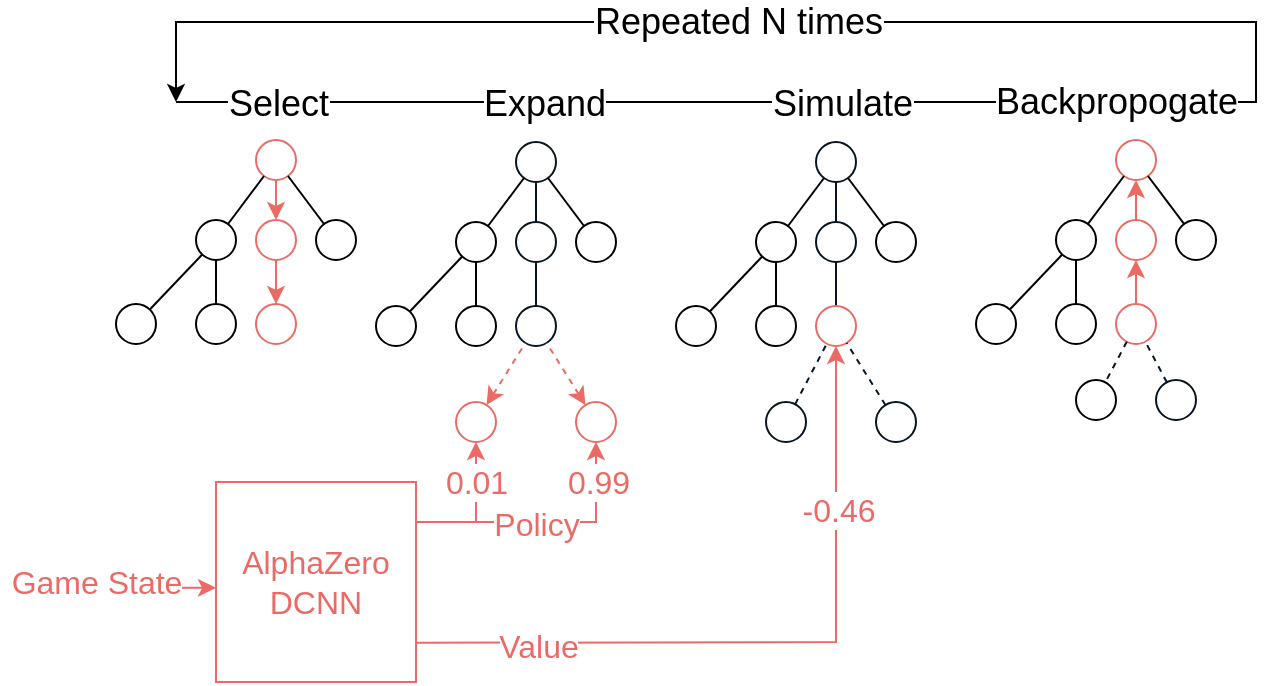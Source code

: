 <mxfile version="24.4.9" type="github">
  <diagram name="Page-1" id="9p3UUd6QseOlP8Mw4b81">
    <mxGraphModel dx="989" dy="539" grid="1" gridSize="10" guides="1" tooltips="1" connect="1" arrows="1" fold="1" page="1" pageScale="1" pageWidth="850" pageHeight="1100" math="0" shadow="0">
      <root>
        <mxCell id="0" />
        <mxCell id="1" parent="0" />
        <mxCell id="tq2gl1iUYop8LYEsl_of-6" value="" style="endArrow=classic;html=1;rounded=0;entryX=0.5;entryY=1;entryDx=0;entryDy=0;fontColor=#EA6B66;strokeColor=#EA6B66;" edge="1" parent="1" target="vp9ZlPD4P-IvnhQoKdE9-91">
          <mxGeometry width="50" height="50" relative="1" as="geometry">
            <mxPoint x="270" y="420" as="sourcePoint" />
            <mxPoint x="420" y="330" as="targetPoint" />
            <Array as="points">
              <mxPoint x="330" y="420" />
            </Array>
          </mxGeometry>
        </mxCell>
        <mxCell id="tq2gl1iUYop8LYEsl_of-9" value="0.99" style="edgeLabel;html=1;align=center;verticalAlign=middle;resizable=0;points=[];fontColor=#EA6B66;fontSize=16;" vertex="1" connectable="0" parent="tq2gl1iUYop8LYEsl_of-6">
          <mxGeometry x="0.602" y="-1" relative="1" as="geometry">
            <mxPoint as="offset" />
          </mxGeometry>
        </mxCell>
        <mxCell id="vp9ZlPD4P-IvnhQoKdE9-3" value="" style="ellipse;whiteSpace=wrap;html=1;aspect=fixed;strokeColor=#EA6B66;" parent="1" vertex="1">
          <mxGeometry x="160" y="229" width="20" height="20" as="geometry" />
        </mxCell>
        <mxCell id="vp9ZlPD4P-IvnhQoKdE9-4" value="" style="endArrow=none;html=1;rounded=0;" parent="1" source="vp9ZlPD4P-IvnhQoKdE9-7" target="vp9ZlPD4P-IvnhQoKdE9-3" edge="1">
          <mxGeometry width="50" height="50" relative="1" as="geometry">
            <mxPoint x="137" y="282" as="sourcePoint" />
            <mxPoint x="320" y="279" as="targetPoint" />
          </mxGeometry>
        </mxCell>
        <mxCell id="vp9ZlPD4P-IvnhQoKdE9-5" value="" style="endArrow=none;html=1;rounded=0;" parent="1" source="vp9ZlPD4P-IvnhQoKdE9-8" target="vp9ZlPD4P-IvnhQoKdE9-3" edge="1">
          <mxGeometry width="50" height="50" relative="1" as="geometry">
            <mxPoint x="230" y="319" as="sourcePoint" />
            <mxPoint x="240" y="229" as="targetPoint" />
          </mxGeometry>
        </mxCell>
        <mxCell id="vp9ZlPD4P-IvnhQoKdE9-7" value="" style="ellipse;whiteSpace=wrap;html=1;aspect=fixed;" parent="1" vertex="1">
          <mxGeometry x="130" y="269" width="20" height="20" as="geometry" />
        </mxCell>
        <mxCell id="vp9ZlPD4P-IvnhQoKdE9-8" value="" style="ellipse;whiteSpace=wrap;html=1;aspect=fixed;" parent="1" vertex="1">
          <mxGeometry x="190" y="269" width="20" height="20" as="geometry" />
        </mxCell>
        <mxCell id="vp9ZlPD4P-IvnhQoKdE9-18" value="" style="endArrow=none;html=1;rounded=0;strokeColor=#EA6B66;strokeWidth=1;startArrow=classic;startFill=1;" parent="1" source="vp9ZlPD4P-IvnhQoKdE9-19" target="vp9ZlPD4P-IvnhQoKdE9-3" edge="1">
          <mxGeometry width="50" height="50" relative="1" as="geometry">
            <mxPoint x="170" y="289" as="sourcePoint" />
            <mxPoint x="300" y="279" as="targetPoint" />
          </mxGeometry>
        </mxCell>
        <mxCell id="vp9ZlPD4P-IvnhQoKdE9-19" value="" style="ellipse;whiteSpace=wrap;html=1;aspect=fixed;strokeColor=#EA6B66;" parent="1" vertex="1">
          <mxGeometry x="160" y="269" width="20" height="20" as="geometry" />
        </mxCell>
        <mxCell id="vp9ZlPD4P-IvnhQoKdE9-32" value="" style="endArrow=none;html=1;rounded=0;" parent="1" source="vp9ZlPD4P-IvnhQoKdE9-34" target="vp9ZlPD4P-IvnhQoKdE9-7" edge="1">
          <mxGeometry width="50" height="50" relative="1" as="geometry">
            <mxPoint x="97" y="334" as="sourcePoint" />
            <mxPoint x="124" y="299" as="targetPoint" />
          </mxGeometry>
        </mxCell>
        <mxCell id="vp9ZlPD4P-IvnhQoKdE9-34" value="" style="ellipse;whiteSpace=wrap;html=1;aspect=fixed;" parent="1" vertex="1">
          <mxGeometry x="90" y="311" width="20" height="20" as="geometry" />
        </mxCell>
        <mxCell id="vp9ZlPD4P-IvnhQoKdE9-36" value="" style="endArrow=none;html=1;rounded=0;" parent="1" source="vp9ZlPD4P-IvnhQoKdE9-37" target="vp9ZlPD4P-IvnhQoKdE9-7" edge="1">
          <mxGeometry width="50" height="50" relative="1" as="geometry">
            <mxPoint x="130" y="341" as="sourcePoint" />
            <mxPoint x="180" y="339" as="targetPoint" />
          </mxGeometry>
        </mxCell>
        <mxCell id="vp9ZlPD4P-IvnhQoKdE9-37" value="" style="ellipse;whiteSpace=wrap;html=1;aspect=fixed;" parent="1" vertex="1">
          <mxGeometry x="130" y="311" width="20" height="20" as="geometry" />
        </mxCell>
        <mxCell id="vp9ZlPD4P-IvnhQoKdE9-39" value="" style="endArrow=none;html=1;rounded=0;strokeColor=#EA6B66;strokeWidth=1;startArrow=classic;startFill=1;" parent="1" source="vp9ZlPD4P-IvnhQoKdE9-40" target="vp9ZlPD4P-IvnhQoKdE9-19" edge="1">
          <mxGeometry width="50" height="50" relative="1" as="geometry">
            <mxPoint x="170" y="341" as="sourcePoint" />
            <mxPoint x="140" y="309" as="targetPoint" />
          </mxGeometry>
        </mxCell>
        <mxCell id="vp9ZlPD4P-IvnhQoKdE9-40" value="" style="ellipse;whiteSpace=wrap;html=1;aspect=fixed;strokeColor=#EA6B66;" parent="1" vertex="1">
          <mxGeometry x="160" y="311" width="20" height="20" as="geometry" />
        </mxCell>
        <mxCell id="vp9ZlPD4P-IvnhQoKdE9-74" value="" style="ellipse;whiteSpace=wrap;html=1;aspect=fixed;strokeColor=#071421;" parent="1" vertex="1">
          <mxGeometry x="290" y="230" width="20" height="20" as="geometry" />
        </mxCell>
        <mxCell id="vp9ZlPD4P-IvnhQoKdE9-75" value="" style="endArrow=none;html=1;rounded=0;" parent="1" source="vp9ZlPD4P-IvnhQoKdE9-77" target="vp9ZlPD4P-IvnhQoKdE9-74" edge="1">
          <mxGeometry width="50" height="50" relative="1" as="geometry">
            <mxPoint x="267" y="283" as="sourcePoint" />
            <mxPoint x="450" y="280" as="targetPoint" />
          </mxGeometry>
        </mxCell>
        <mxCell id="vp9ZlPD4P-IvnhQoKdE9-76" value="" style="endArrow=none;html=1;rounded=0;" parent="1" source="vp9ZlPD4P-IvnhQoKdE9-78" target="vp9ZlPD4P-IvnhQoKdE9-74" edge="1">
          <mxGeometry width="50" height="50" relative="1" as="geometry">
            <mxPoint x="360" y="320" as="sourcePoint" />
            <mxPoint x="370" y="230" as="targetPoint" />
          </mxGeometry>
        </mxCell>
        <mxCell id="vp9ZlPD4P-IvnhQoKdE9-77" value="" style="ellipse;whiteSpace=wrap;html=1;aspect=fixed;" parent="1" vertex="1">
          <mxGeometry x="260" y="270" width="20" height="20" as="geometry" />
        </mxCell>
        <mxCell id="vp9ZlPD4P-IvnhQoKdE9-78" value="" style="ellipse;whiteSpace=wrap;html=1;aspect=fixed;" parent="1" vertex="1">
          <mxGeometry x="320" y="270" width="20" height="20" as="geometry" />
        </mxCell>
        <mxCell id="vp9ZlPD4P-IvnhQoKdE9-79" value="" style="endArrow=none;html=1;rounded=0;strokeColor=#071421;" parent="1" source="vp9ZlPD4P-IvnhQoKdE9-80" target="vp9ZlPD4P-IvnhQoKdE9-74" edge="1">
          <mxGeometry width="50" height="50" relative="1" as="geometry">
            <mxPoint x="300" y="290" as="sourcePoint" />
            <mxPoint x="430" y="280" as="targetPoint" />
          </mxGeometry>
        </mxCell>
        <mxCell id="vp9ZlPD4P-IvnhQoKdE9-80" value="" style="ellipse;whiteSpace=wrap;html=1;aspect=fixed;strokeColor=#071421;" parent="1" vertex="1">
          <mxGeometry x="290" y="270" width="20" height="20" as="geometry" />
        </mxCell>
        <mxCell id="vp9ZlPD4P-IvnhQoKdE9-81" value="" style="endArrow=none;html=1;rounded=0;" parent="1" source="vp9ZlPD4P-IvnhQoKdE9-82" target="vp9ZlPD4P-IvnhQoKdE9-77" edge="1">
          <mxGeometry width="50" height="50" relative="1" as="geometry">
            <mxPoint x="227" y="335" as="sourcePoint" />
            <mxPoint x="254" y="300" as="targetPoint" />
          </mxGeometry>
        </mxCell>
        <mxCell id="vp9ZlPD4P-IvnhQoKdE9-82" value="" style="ellipse;whiteSpace=wrap;html=1;aspect=fixed;" parent="1" vertex="1">
          <mxGeometry x="220" y="312" width="20" height="20" as="geometry" />
        </mxCell>
        <mxCell id="vp9ZlPD4P-IvnhQoKdE9-83" value="" style="endArrow=none;html=1;rounded=0;" parent="1" source="vp9ZlPD4P-IvnhQoKdE9-84" target="vp9ZlPD4P-IvnhQoKdE9-77" edge="1">
          <mxGeometry width="50" height="50" relative="1" as="geometry">
            <mxPoint x="260" y="342" as="sourcePoint" />
            <mxPoint x="310" y="340" as="targetPoint" />
          </mxGeometry>
        </mxCell>
        <mxCell id="vp9ZlPD4P-IvnhQoKdE9-84" value="" style="ellipse;whiteSpace=wrap;html=1;aspect=fixed;" parent="1" vertex="1">
          <mxGeometry x="260" y="312" width="20" height="20" as="geometry" />
        </mxCell>
        <mxCell id="vp9ZlPD4P-IvnhQoKdE9-85" value="" style="endArrow=none;html=1;rounded=0;strokeColor=#071421;" parent="1" source="vp9ZlPD4P-IvnhQoKdE9-86" target="vp9ZlPD4P-IvnhQoKdE9-80" edge="1">
          <mxGeometry width="50" height="50" relative="1" as="geometry">
            <mxPoint x="300" y="342" as="sourcePoint" />
            <mxPoint x="270" y="310" as="targetPoint" />
          </mxGeometry>
        </mxCell>
        <mxCell id="vp9ZlPD4P-IvnhQoKdE9-86" value="" style="ellipse;whiteSpace=wrap;html=1;aspect=fixed;strokeColor=#071421;" parent="1" vertex="1">
          <mxGeometry x="290" y="312" width="20" height="20" as="geometry" />
        </mxCell>
        <mxCell id="vp9ZlPD4P-IvnhQoKdE9-88" value="" style="endArrow=none;html=1;rounded=0;strokeColor=#EA6B66;dashed=1;startArrow=classic;startFill=1;" parent="1" source="vp9ZlPD4P-IvnhQoKdE9-89" target="vp9ZlPD4P-IvnhQoKdE9-86" edge="1">
          <mxGeometry width="50" height="50" relative="1" as="geometry">
            <mxPoint x="267" y="380" as="sourcePoint" />
            <mxPoint x="303" y="332" as="targetPoint" />
          </mxGeometry>
        </mxCell>
        <mxCell id="vp9ZlPD4P-IvnhQoKdE9-89" value="" style="ellipse;whiteSpace=wrap;html=1;aspect=fixed;strokeColor=#EA6B66;" parent="1" vertex="1">
          <mxGeometry x="260" y="360" width="20" height="20" as="geometry" />
        </mxCell>
        <mxCell id="vp9ZlPD4P-IvnhQoKdE9-90" value="" style="endArrow=none;html=1;rounded=0;strokeColor=#EA6B66;dashed=1;startArrow=classic;startFill=1;" parent="1" source="vp9ZlPD4P-IvnhQoKdE9-91" target="vp9ZlPD4P-IvnhQoKdE9-86" edge="1">
          <mxGeometry width="50" height="50" relative="1" as="geometry">
            <mxPoint x="300" y="387" as="sourcePoint" />
            <mxPoint x="310" y="335" as="targetPoint" />
          </mxGeometry>
        </mxCell>
        <mxCell id="vp9ZlPD4P-IvnhQoKdE9-91" value="" style="ellipse;whiteSpace=wrap;html=1;aspect=fixed;strokeColor=#EA6B66;" parent="1" vertex="1">
          <mxGeometry x="320" y="360" width="20" height="20" as="geometry" />
        </mxCell>
        <mxCell id="vp9ZlPD4P-IvnhQoKdE9-92" value="" style="ellipse;whiteSpace=wrap;html=1;aspect=fixed;strokeColor=#071421;" parent="1" vertex="1">
          <mxGeometry x="440" y="230" width="20" height="20" as="geometry" />
        </mxCell>
        <mxCell id="vp9ZlPD4P-IvnhQoKdE9-93" value="" style="endArrow=none;html=1;rounded=0;" parent="1" source="vp9ZlPD4P-IvnhQoKdE9-95" target="vp9ZlPD4P-IvnhQoKdE9-92" edge="1">
          <mxGeometry width="50" height="50" relative="1" as="geometry">
            <mxPoint x="417" y="283" as="sourcePoint" />
            <mxPoint x="600" y="280" as="targetPoint" />
          </mxGeometry>
        </mxCell>
        <mxCell id="vp9ZlPD4P-IvnhQoKdE9-94" value="" style="endArrow=none;html=1;rounded=0;" parent="1" source="vp9ZlPD4P-IvnhQoKdE9-96" target="vp9ZlPD4P-IvnhQoKdE9-92" edge="1">
          <mxGeometry width="50" height="50" relative="1" as="geometry">
            <mxPoint x="510" y="320" as="sourcePoint" />
            <mxPoint x="520" y="230" as="targetPoint" />
          </mxGeometry>
        </mxCell>
        <mxCell id="vp9ZlPD4P-IvnhQoKdE9-95" value="" style="ellipse;whiteSpace=wrap;html=1;aspect=fixed;" parent="1" vertex="1">
          <mxGeometry x="410" y="270" width="20" height="20" as="geometry" />
        </mxCell>
        <mxCell id="vp9ZlPD4P-IvnhQoKdE9-96" value="" style="ellipse;whiteSpace=wrap;html=1;aspect=fixed;" parent="1" vertex="1">
          <mxGeometry x="470" y="270" width="20" height="20" as="geometry" />
        </mxCell>
        <mxCell id="vp9ZlPD4P-IvnhQoKdE9-97" value="" style="endArrow=none;html=1;rounded=0;strokeColor=#071421;" parent="1" source="vp9ZlPD4P-IvnhQoKdE9-98" target="vp9ZlPD4P-IvnhQoKdE9-92" edge="1">
          <mxGeometry width="50" height="50" relative="1" as="geometry">
            <mxPoint x="450" y="290" as="sourcePoint" />
            <mxPoint x="580" y="280" as="targetPoint" />
          </mxGeometry>
        </mxCell>
        <mxCell id="vp9ZlPD4P-IvnhQoKdE9-98" value="" style="ellipse;whiteSpace=wrap;html=1;aspect=fixed;strokeColor=#071421;" parent="1" vertex="1">
          <mxGeometry x="440" y="270" width="20" height="20" as="geometry" />
        </mxCell>
        <mxCell id="vp9ZlPD4P-IvnhQoKdE9-99" value="" style="endArrow=none;html=1;rounded=0;" parent="1" source="vp9ZlPD4P-IvnhQoKdE9-100" target="vp9ZlPD4P-IvnhQoKdE9-95" edge="1">
          <mxGeometry width="50" height="50" relative="1" as="geometry">
            <mxPoint x="377" y="335" as="sourcePoint" />
            <mxPoint x="404" y="300" as="targetPoint" />
          </mxGeometry>
        </mxCell>
        <mxCell id="vp9ZlPD4P-IvnhQoKdE9-100" value="" style="ellipse;whiteSpace=wrap;html=1;aspect=fixed;" parent="1" vertex="1">
          <mxGeometry x="370" y="312" width="20" height="20" as="geometry" />
        </mxCell>
        <mxCell id="vp9ZlPD4P-IvnhQoKdE9-101" value="" style="endArrow=none;html=1;rounded=0;" parent="1" source="vp9ZlPD4P-IvnhQoKdE9-102" target="vp9ZlPD4P-IvnhQoKdE9-95" edge="1">
          <mxGeometry width="50" height="50" relative="1" as="geometry">
            <mxPoint x="410" y="342" as="sourcePoint" />
            <mxPoint x="460" y="340" as="targetPoint" />
          </mxGeometry>
        </mxCell>
        <mxCell id="vp9ZlPD4P-IvnhQoKdE9-102" value="" style="ellipse;whiteSpace=wrap;html=1;aspect=fixed;" parent="1" vertex="1">
          <mxGeometry x="410" y="312" width="20" height="20" as="geometry" />
        </mxCell>
        <mxCell id="vp9ZlPD4P-IvnhQoKdE9-103" value="" style="endArrow=none;html=1;rounded=0;strokeColor=#071421;" parent="1" source="vp9ZlPD4P-IvnhQoKdE9-104" target="vp9ZlPD4P-IvnhQoKdE9-98" edge="1">
          <mxGeometry width="50" height="50" relative="1" as="geometry">
            <mxPoint x="450" y="342" as="sourcePoint" />
            <mxPoint x="420" y="310" as="targetPoint" />
          </mxGeometry>
        </mxCell>
        <mxCell id="vp9ZlPD4P-IvnhQoKdE9-104" value="" style="ellipse;whiteSpace=wrap;html=1;aspect=fixed;strokeColor=#EA6B66;" parent="1" vertex="1">
          <mxGeometry x="440" y="312" width="20" height="20" as="geometry" />
        </mxCell>
        <mxCell id="vp9ZlPD4P-IvnhQoKdE9-105" value="" style="endArrow=none;html=1;rounded=0;strokeColor=#071421;dashed=1;" parent="1" source="vp9ZlPD4P-IvnhQoKdE9-106" target="vp9ZlPD4P-IvnhQoKdE9-104" edge="1">
          <mxGeometry width="50" height="50" relative="1" as="geometry">
            <mxPoint x="417" y="380" as="sourcePoint" />
            <mxPoint x="453" y="332" as="targetPoint" />
          </mxGeometry>
        </mxCell>
        <mxCell id="vp9ZlPD4P-IvnhQoKdE9-106" value="" style="ellipse;whiteSpace=wrap;html=1;aspect=fixed;strokeColor=#071421;" parent="1" vertex="1">
          <mxGeometry x="415" y="360" width="20" height="20" as="geometry" />
        </mxCell>
        <mxCell id="vp9ZlPD4P-IvnhQoKdE9-107" value="" style="endArrow=none;html=1;rounded=0;strokeColor=#071421;dashed=1;" parent="1" source="vp9ZlPD4P-IvnhQoKdE9-108" target="vp9ZlPD4P-IvnhQoKdE9-104" edge="1">
          <mxGeometry width="50" height="50" relative="1" as="geometry">
            <mxPoint x="450" y="387" as="sourcePoint" />
            <mxPoint x="460" y="335" as="targetPoint" />
          </mxGeometry>
        </mxCell>
        <mxCell id="vp9ZlPD4P-IvnhQoKdE9-108" value="" style="ellipse;whiteSpace=wrap;html=1;aspect=fixed;strokeColor=#071421;" parent="1" vertex="1">
          <mxGeometry x="470" y="360" width="20" height="20" as="geometry" />
        </mxCell>
        <mxCell id="vp9ZlPD4P-IvnhQoKdE9-139" value="" style="ellipse;whiteSpace=wrap;html=1;aspect=fixed;strokeColor=#EA6B66;" parent="1" vertex="1">
          <mxGeometry x="590" y="229" width="20" height="20" as="geometry" />
        </mxCell>
        <mxCell id="vp9ZlPD4P-IvnhQoKdE9-140" value="" style="endArrow=none;html=1;rounded=0;" parent="1" source="vp9ZlPD4P-IvnhQoKdE9-142" target="vp9ZlPD4P-IvnhQoKdE9-139" edge="1">
          <mxGeometry width="50" height="50" relative="1" as="geometry">
            <mxPoint x="567" y="282" as="sourcePoint" />
            <mxPoint x="750" y="279" as="targetPoint" />
          </mxGeometry>
        </mxCell>
        <mxCell id="vp9ZlPD4P-IvnhQoKdE9-141" value="" style="endArrow=none;html=1;rounded=0;" parent="1" source="vp9ZlPD4P-IvnhQoKdE9-143" target="vp9ZlPD4P-IvnhQoKdE9-139" edge="1">
          <mxGeometry width="50" height="50" relative="1" as="geometry">
            <mxPoint x="660" y="319" as="sourcePoint" />
            <mxPoint x="670" y="229" as="targetPoint" />
          </mxGeometry>
        </mxCell>
        <mxCell id="vp9ZlPD4P-IvnhQoKdE9-142" value="" style="ellipse;whiteSpace=wrap;html=1;aspect=fixed;" parent="1" vertex="1">
          <mxGeometry x="560" y="269" width="20" height="20" as="geometry" />
        </mxCell>
        <mxCell id="vp9ZlPD4P-IvnhQoKdE9-143" value="" style="ellipse;whiteSpace=wrap;html=1;aspect=fixed;" parent="1" vertex="1">
          <mxGeometry x="620" y="269" width="20" height="20" as="geometry" />
        </mxCell>
        <mxCell id="vp9ZlPD4P-IvnhQoKdE9-144" value="" style="endArrow=classic;html=1;rounded=0;strokeColor=#EA6B66;endFill=1;" parent="1" source="vp9ZlPD4P-IvnhQoKdE9-145" target="vp9ZlPD4P-IvnhQoKdE9-139" edge="1">
          <mxGeometry width="50" height="50" relative="1" as="geometry">
            <mxPoint x="600" y="289" as="sourcePoint" />
            <mxPoint x="730" y="279" as="targetPoint" />
          </mxGeometry>
        </mxCell>
        <mxCell id="vp9ZlPD4P-IvnhQoKdE9-145" value="" style="ellipse;whiteSpace=wrap;html=1;aspect=fixed;strokeColor=#EA6B66;" parent="1" vertex="1">
          <mxGeometry x="590" y="269" width="20" height="20" as="geometry" />
        </mxCell>
        <mxCell id="vp9ZlPD4P-IvnhQoKdE9-146" value="" style="endArrow=none;html=1;rounded=0;" parent="1" source="vp9ZlPD4P-IvnhQoKdE9-147" target="vp9ZlPD4P-IvnhQoKdE9-142" edge="1">
          <mxGeometry width="50" height="50" relative="1" as="geometry">
            <mxPoint x="527" y="334" as="sourcePoint" />
            <mxPoint x="554" y="299" as="targetPoint" />
          </mxGeometry>
        </mxCell>
        <mxCell id="vp9ZlPD4P-IvnhQoKdE9-147" value="" style="ellipse;whiteSpace=wrap;html=1;aspect=fixed;" parent="1" vertex="1">
          <mxGeometry x="520" y="311" width="20" height="20" as="geometry" />
        </mxCell>
        <mxCell id="vp9ZlPD4P-IvnhQoKdE9-148" value="" style="endArrow=none;html=1;rounded=0;" parent="1" source="vp9ZlPD4P-IvnhQoKdE9-149" target="vp9ZlPD4P-IvnhQoKdE9-142" edge="1">
          <mxGeometry width="50" height="50" relative="1" as="geometry">
            <mxPoint x="560" y="341" as="sourcePoint" />
            <mxPoint x="610" y="339" as="targetPoint" />
          </mxGeometry>
        </mxCell>
        <mxCell id="vp9ZlPD4P-IvnhQoKdE9-149" value="" style="ellipse;whiteSpace=wrap;html=1;aspect=fixed;" parent="1" vertex="1">
          <mxGeometry x="560" y="311" width="20" height="20" as="geometry" />
        </mxCell>
        <mxCell id="vp9ZlPD4P-IvnhQoKdE9-150" value="" style="endArrow=classic;html=1;rounded=0;strokeColor=#EA6B66;endFill=1;" parent="1" source="vp9ZlPD4P-IvnhQoKdE9-151" target="vp9ZlPD4P-IvnhQoKdE9-145" edge="1">
          <mxGeometry width="50" height="50" relative="1" as="geometry">
            <mxPoint x="600" y="341" as="sourcePoint" />
            <mxPoint x="570" y="309" as="targetPoint" />
          </mxGeometry>
        </mxCell>
        <mxCell id="vp9ZlPD4P-IvnhQoKdE9-151" value="" style="ellipse;whiteSpace=wrap;html=1;aspect=fixed;strokeColor=#EA6B66;" parent="1" vertex="1">
          <mxGeometry x="590" y="311" width="20" height="20" as="geometry" />
        </mxCell>
        <mxCell id="vp9ZlPD4P-IvnhQoKdE9-153" value="" style="ellipse;whiteSpace=wrap;html=1;aspect=fixed;strokeColor=#000000;" parent="1" vertex="1">
          <mxGeometry x="570" y="349" width="20" height="20" as="geometry" />
        </mxCell>
        <mxCell id="vp9ZlPD4P-IvnhQoKdE9-154" value="" style="endArrow=none;html=1;rounded=0;strokeColor=#071421;dashed=1;" parent="1" source="vp9ZlPD4P-IvnhQoKdE9-155" target="vp9ZlPD4P-IvnhQoKdE9-151" edge="1">
          <mxGeometry width="50" height="50" relative="1" as="geometry">
            <mxPoint x="600" y="386" as="sourcePoint" />
            <mxPoint x="610" y="334" as="targetPoint" />
          </mxGeometry>
        </mxCell>
        <mxCell id="vp9ZlPD4P-IvnhQoKdE9-155" value="" style="ellipse;whiteSpace=wrap;html=1;aspect=fixed;strokeColor=#071421;" parent="1" vertex="1">
          <mxGeometry x="610" y="349" width="20" height="20" as="geometry" />
        </mxCell>
        <mxCell id="vp9ZlPD4P-IvnhQoKdE9-159" value="" style="endArrow=classic;html=1;rounded=0;" parent="1" edge="1">
          <mxGeometry width="50" height="50" relative="1" as="geometry">
            <mxPoint x="120" y="210" as="sourcePoint" />
            <mxPoint x="120" y="210" as="targetPoint" />
            <Array as="points">
              <mxPoint x="660" y="210" />
              <mxPoint x="660" y="170" />
              <mxPoint x="120" y="170" />
            </Array>
          </mxGeometry>
        </mxCell>
        <mxCell id="vp9ZlPD4P-IvnhQoKdE9-160" value="&lt;div style=&quot;font-size: 18px;&quot;&gt;Select&lt;/div&gt;" style="edgeLabel;html=1;align=center;verticalAlign=middle;resizable=0;points=[];fontSize=18;" parent="vp9ZlPD4P-IvnhQoKdE9-159" vertex="1" connectable="0">
          <mxGeometry x="-0.931" y="-1" relative="1" as="geometry">
            <mxPoint x="11" as="offset" />
          </mxGeometry>
        </mxCell>
        <mxCell id="vp9ZlPD4P-IvnhQoKdE9-161" value="Expand" style="edgeLabel;html=1;align=center;verticalAlign=middle;resizable=0;points=[];fontSize=18;" parent="vp9ZlPD4P-IvnhQoKdE9-159" vertex="1" connectable="0">
          <mxGeometry x="-0.702" y="-1" relative="1" as="geometry">
            <mxPoint x="11" as="offset" />
          </mxGeometry>
        </mxCell>
        <mxCell id="vp9ZlPD4P-IvnhQoKdE9-162" value="Simulate" style="edgeLabel;html=1;align=center;verticalAlign=middle;resizable=0;points=[];fontSize=18;" parent="vp9ZlPD4P-IvnhQoKdE9-159" vertex="1" connectable="0">
          <mxGeometry x="-0.439" y="-1" relative="1" as="geometry">
            <mxPoint x="7" as="offset" />
          </mxGeometry>
        </mxCell>
        <mxCell id="vp9ZlPD4P-IvnhQoKdE9-163" value="Backpropogate" style="edgeLabel;html=1;align=center;verticalAlign=middle;resizable=0;points=[];fontSize=18;" parent="vp9ZlPD4P-IvnhQoKdE9-159" vertex="1" connectable="0">
          <mxGeometry x="-0.189" relative="1" as="geometry">
            <mxPoint x="-1" as="offset" />
          </mxGeometry>
        </mxCell>
        <mxCell id="vp9ZlPD4P-IvnhQoKdE9-164" value="Repeated N times" style="edgeLabel;html=1;align=center;verticalAlign=middle;resizable=0;points=[];fontSize=18;" parent="vp9ZlPD4P-IvnhQoKdE9-159" vertex="1" connectable="0">
          <mxGeometry x="0.599" relative="1" as="geometry">
            <mxPoint x="88" as="offset" />
          </mxGeometry>
        </mxCell>
        <mxCell id="tq2gl1iUYop8LYEsl_of-1" value="&lt;div&gt;&lt;font style=&quot;font-size: 16px;&quot; color=&quot;#ea6b66&quot;&gt;AlphaZero&lt;br&gt;&lt;/font&gt;&lt;/div&gt;&lt;div&gt;&lt;font style=&quot;font-size: 16px;&quot; color=&quot;#ea6b66&quot;&gt;DCNN&lt;/font&gt;&lt;/div&gt;" style="whiteSpace=wrap;html=1;aspect=fixed;strokeColor=#EA6B66;fontSize=16;" vertex="1" parent="1">
          <mxGeometry x="140" y="400" width="100" height="100" as="geometry" />
        </mxCell>
        <mxCell id="tq2gl1iUYop8LYEsl_of-2" value="" style="endArrow=classic;html=1;rounded=0;entryX=0.5;entryY=1;entryDx=0;entryDy=0;fontColor=#EA6B66;strokeColor=#EA6B66;" edge="1" parent="1" target="vp9ZlPD4P-IvnhQoKdE9-89">
          <mxGeometry width="50" height="50" relative="1" as="geometry">
            <mxPoint x="240" y="420" as="sourcePoint" />
            <mxPoint x="320" y="420" as="targetPoint" />
            <Array as="points">
              <mxPoint x="270" y="420" />
            </Array>
          </mxGeometry>
        </mxCell>
        <mxCell id="tq2gl1iUYop8LYEsl_of-5" value="&lt;div style=&quot;font-size: 16px;&quot;&gt;Policy&lt;/div&gt;" style="edgeLabel;html=1;align=center;verticalAlign=middle;resizable=0;points=[];labelBackgroundColor=default;fontColor=#EA6B66;fontSize=16;" vertex="1" connectable="0" parent="tq2gl1iUYop8LYEsl_of-2">
          <mxGeometry x="0.02" y="-1" relative="1" as="geometry">
            <mxPoint x="29" y="6" as="offset" />
          </mxGeometry>
        </mxCell>
        <mxCell id="tq2gl1iUYop8LYEsl_of-10" value="&lt;div style=&quot;font-size: 16px;&quot;&gt;0.01&lt;/div&gt;" style="edgeLabel;html=1;align=center;verticalAlign=middle;resizable=0;points=[];fontColor=#EA6B66;fontSize=16;" vertex="1" connectable="0" parent="tq2gl1iUYop8LYEsl_of-2">
          <mxGeometry x="0.445" relative="1" as="geometry">
            <mxPoint as="offset" />
          </mxGeometry>
        </mxCell>
        <mxCell id="tq2gl1iUYop8LYEsl_of-4" value="" style="endArrow=classic;html=1;rounded=0;exitX=1.003;exitY=0.804;exitDx=0;exitDy=0;exitPerimeter=0;entryX=0.5;entryY=1;entryDx=0;entryDy=0;strokeColor=#EA6B66;" edge="1" parent="1" source="tq2gl1iUYop8LYEsl_of-1" target="vp9ZlPD4P-IvnhQoKdE9-104">
          <mxGeometry width="50" height="50" relative="1" as="geometry">
            <mxPoint x="250" y="430" as="sourcePoint" />
            <mxPoint x="320" y="480" as="targetPoint" />
            <Array as="points">
              <mxPoint x="450" y="480" />
            </Array>
          </mxGeometry>
        </mxCell>
        <mxCell id="tq2gl1iUYop8LYEsl_of-7" value="&lt;font color=&quot;#ea6b66&quot;&gt;Value&lt;/font&gt;" style="edgeLabel;html=1;align=center;verticalAlign=middle;resizable=0;points=[];fontSize=16;" vertex="1" connectable="0" parent="tq2gl1iUYop8LYEsl_of-4">
          <mxGeometry x="-0.526" y="-2" relative="1" as="geometry">
            <mxPoint x="-25" as="offset" />
          </mxGeometry>
        </mxCell>
        <mxCell id="tq2gl1iUYop8LYEsl_of-11" value="-0.46" style="edgeLabel;html=1;align=center;verticalAlign=middle;resizable=0;points=[];fontColor=#EA6B66;fontSize=16;" vertex="1" connectable="0" parent="tq2gl1iUYop8LYEsl_of-4">
          <mxGeometry x="0.541" y="-1" relative="1" as="geometry">
            <mxPoint as="offset" />
          </mxGeometry>
        </mxCell>
        <mxCell id="tq2gl1iUYop8LYEsl_of-8" value="" style="endArrow=none;html=1;rounded=0;strokeColor=#071421;dashed=1;" edge="1" parent="1" source="vp9ZlPD4P-IvnhQoKdE9-151" target="vp9ZlPD4P-IvnhQoKdE9-153">
          <mxGeometry width="50" height="50" relative="1" as="geometry">
            <mxPoint x="625" y="360" as="sourcePoint" />
            <mxPoint x="615" y="340" as="targetPoint" />
          </mxGeometry>
        </mxCell>
        <mxCell id="tq2gl1iUYop8LYEsl_of-12" value="" style="endArrow=classic;html=1;rounded=0;entryX=0;entryY=0.5;entryDx=0;entryDy=0;strokeColor=#EA6B66;" edge="1" parent="1">
          <mxGeometry width="50" height="50" relative="1" as="geometry">
            <mxPoint x="40" y="453" as="sourcePoint" />
            <mxPoint x="140" y="452.93" as="targetPoint" />
          </mxGeometry>
        </mxCell>
        <mxCell id="tq2gl1iUYop8LYEsl_of-13" value="Game State" style="edgeLabel;html=1;align=center;verticalAlign=middle;resizable=0;points=[];fontColor=#EA6B66;fontSize=16;" vertex="1" connectable="0" parent="tq2gl1iUYop8LYEsl_of-12">
          <mxGeometry x="-0.381" y="-2" relative="1" as="geometry">
            <mxPoint x="9" y="-5" as="offset" />
          </mxGeometry>
        </mxCell>
      </root>
    </mxGraphModel>
  </diagram>
</mxfile>
